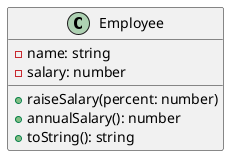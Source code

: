 @startuml
class Employee {
    - name: string
    - salary: number

    + raiseSalary(percent: number)
    + annualSalary(): number
    + toString(): string
}
@enduml